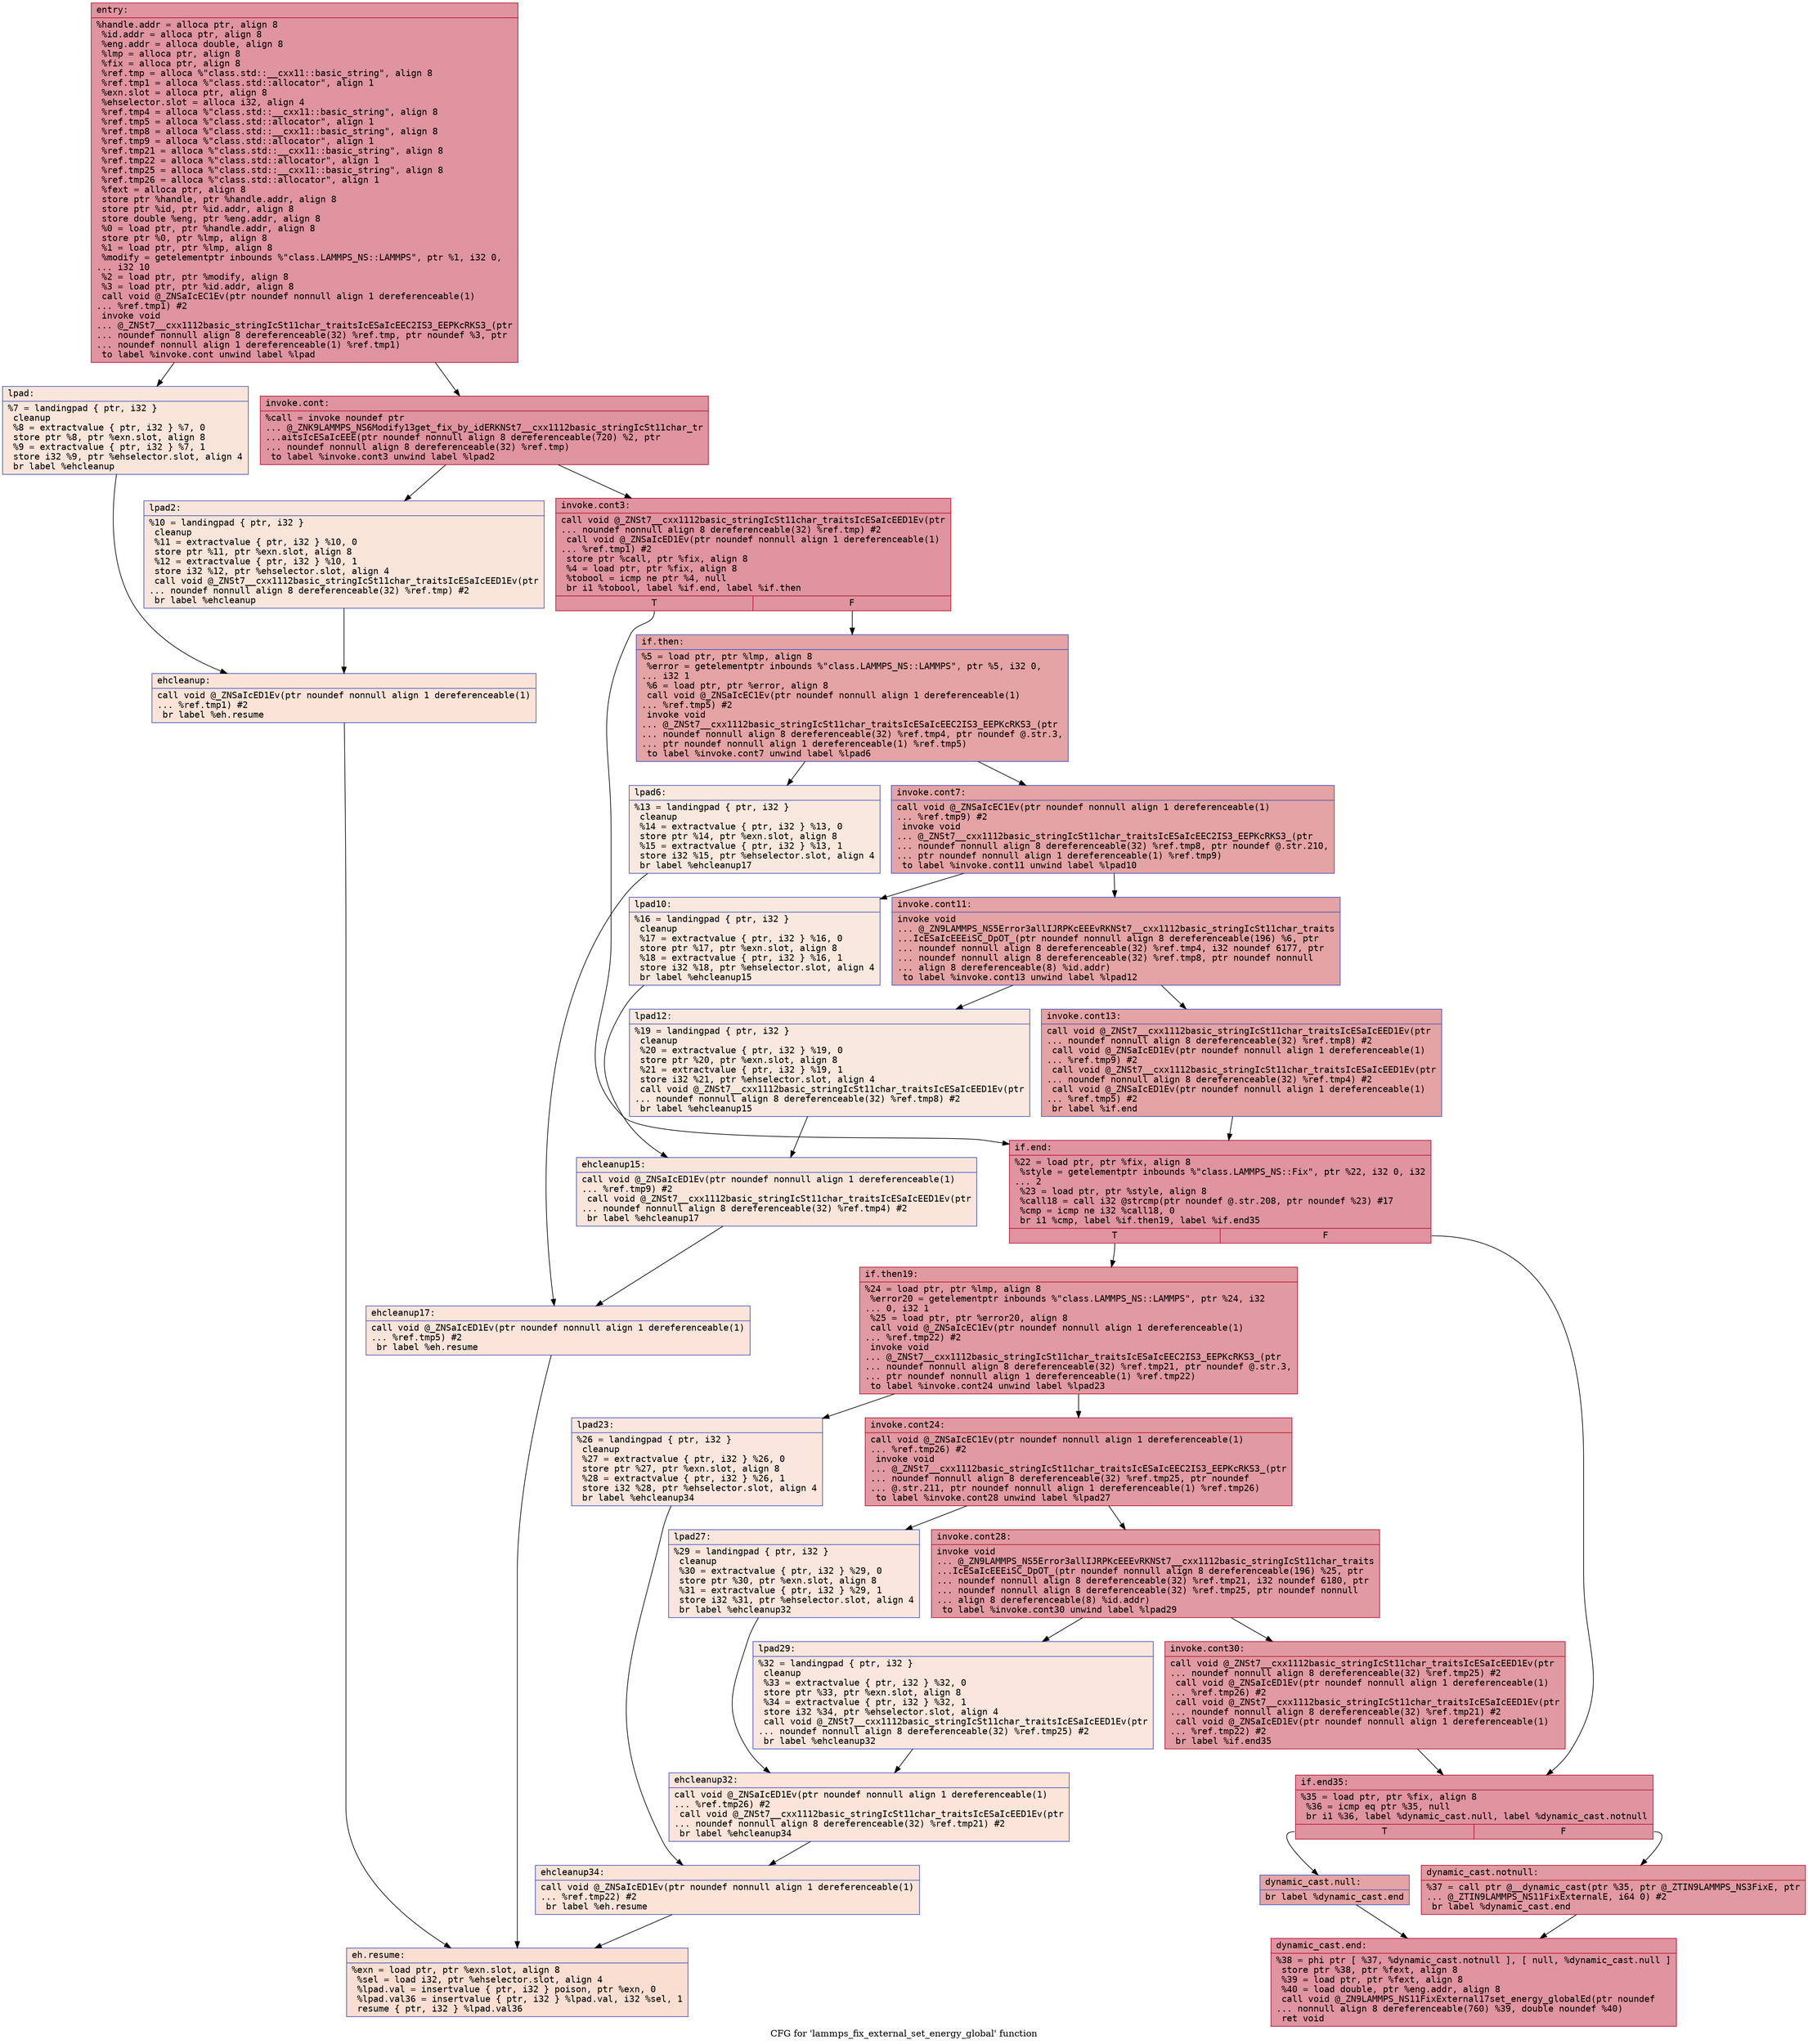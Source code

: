 digraph "CFG for 'lammps_fix_external_set_energy_global' function" {
	label="CFG for 'lammps_fix_external_set_energy_global' function";

	Node0x55bdf81569c0 [shape=record,color="#b70d28ff", style=filled, fillcolor="#b70d2870" fontname="Courier",label="{entry:\l|  %handle.addr = alloca ptr, align 8\l  %id.addr = alloca ptr, align 8\l  %eng.addr = alloca double, align 8\l  %lmp = alloca ptr, align 8\l  %fix = alloca ptr, align 8\l  %ref.tmp = alloca %\"class.std::__cxx11::basic_string\", align 8\l  %ref.tmp1 = alloca %\"class.std::allocator\", align 1\l  %exn.slot = alloca ptr, align 8\l  %ehselector.slot = alloca i32, align 4\l  %ref.tmp4 = alloca %\"class.std::__cxx11::basic_string\", align 8\l  %ref.tmp5 = alloca %\"class.std::allocator\", align 1\l  %ref.tmp8 = alloca %\"class.std::__cxx11::basic_string\", align 8\l  %ref.tmp9 = alloca %\"class.std::allocator\", align 1\l  %ref.tmp21 = alloca %\"class.std::__cxx11::basic_string\", align 8\l  %ref.tmp22 = alloca %\"class.std::allocator\", align 1\l  %ref.tmp25 = alloca %\"class.std::__cxx11::basic_string\", align 8\l  %ref.tmp26 = alloca %\"class.std::allocator\", align 1\l  %fext = alloca ptr, align 8\l  store ptr %handle, ptr %handle.addr, align 8\l  store ptr %id, ptr %id.addr, align 8\l  store double %eng, ptr %eng.addr, align 8\l  %0 = load ptr, ptr %handle.addr, align 8\l  store ptr %0, ptr %lmp, align 8\l  %1 = load ptr, ptr %lmp, align 8\l  %modify = getelementptr inbounds %\"class.LAMMPS_NS::LAMMPS\", ptr %1, i32 0,\l... i32 10\l  %2 = load ptr, ptr %modify, align 8\l  %3 = load ptr, ptr %id.addr, align 8\l  call void @_ZNSaIcEC1Ev(ptr noundef nonnull align 1 dereferenceable(1)\l... %ref.tmp1) #2\l  invoke void\l... @_ZNSt7__cxx1112basic_stringIcSt11char_traitsIcESaIcEEC2IS3_EEPKcRKS3_(ptr\l... noundef nonnull align 8 dereferenceable(32) %ref.tmp, ptr noundef %3, ptr\l... noundef nonnull align 1 dereferenceable(1) %ref.tmp1)\l          to label %invoke.cont unwind label %lpad\l}"];
	Node0x55bdf81569c0 -> Node0x55bdf8157e40[tooltip="entry -> invoke.cont\nProbability 100.00%" ];
	Node0x55bdf81569c0 -> Node0x55bdf8157ec0[tooltip="entry -> lpad\nProbability 0.00%" ];
	Node0x55bdf8157e40 [shape=record,color="#b70d28ff", style=filled, fillcolor="#b70d2870" fontname="Courier",label="{invoke.cont:\l|  %call = invoke noundef ptr\l... @_ZNK9LAMMPS_NS6Modify13get_fix_by_idERKNSt7__cxx1112basic_stringIcSt11char_tr\l...aitsIcESaIcEEE(ptr noundef nonnull align 8 dereferenceable(720) %2, ptr\l... noundef nonnull align 8 dereferenceable(32) %ref.tmp)\l          to label %invoke.cont3 unwind label %lpad2\l}"];
	Node0x55bdf8157e40 -> Node0x55bdf8157df0[tooltip="invoke.cont -> invoke.cont3\nProbability 100.00%" ];
	Node0x55bdf8157e40 -> Node0x55bdf81570d0[tooltip="invoke.cont -> lpad2\nProbability 0.00%" ];
	Node0x55bdf8157df0 [shape=record,color="#b70d28ff", style=filled, fillcolor="#b70d2870" fontname="Courier",label="{invoke.cont3:\l|  call void @_ZNSt7__cxx1112basic_stringIcSt11char_traitsIcESaIcEED1Ev(ptr\l... noundef nonnull align 8 dereferenceable(32) %ref.tmp) #2\l  call void @_ZNSaIcED1Ev(ptr noundef nonnull align 1 dereferenceable(1)\l... %ref.tmp1) #2\l  store ptr %call, ptr %fix, align 8\l  %4 = load ptr, ptr %fix, align 8\l  %tobool = icmp ne ptr %4, null\l  br i1 %tobool, label %if.end, label %if.then\l|{<s0>T|<s1>F}}"];
	Node0x55bdf8157df0:s0 -> Node0x55bdf81588e0[tooltip="invoke.cont3 -> if.end\nProbability 62.50%" ];
	Node0x55bdf8157df0:s1 -> Node0x55bdf8158950[tooltip="invoke.cont3 -> if.then\nProbability 37.50%" ];
	Node0x55bdf8158950 [shape=record,color="#3d50c3ff", style=filled, fillcolor="#c32e3170" fontname="Courier",label="{if.then:\l|  %5 = load ptr, ptr %lmp, align 8\l  %error = getelementptr inbounds %\"class.LAMMPS_NS::LAMMPS\", ptr %5, i32 0,\l... i32 1\l  %6 = load ptr, ptr %error, align 8\l  call void @_ZNSaIcEC1Ev(ptr noundef nonnull align 1 dereferenceable(1)\l... %ref.tmp5) #2\l  invoke void\l... @_ZNSt7__cxx1112basic_stringIcSt11char_traitsIcESaIcEEC2IS3_EEPKcRKS3_(ptr\l... noundef nonnull align 8 dereferenceable(32) %ref.tmp4, ptr noundef @.str.3,\l... ptr noundef nonnull align 1 dereferenceable(1) %ref.tmp5)\l          to label %invoke.cont7 unwind label %lpad6\l}"];
	Node0x55bdf8158950 -> Node0x55bdf8158dd0[tooltip="if.then -> invoke.cont7\nProbability 100.00%" ];
	Node0x55bdf8158950 -> Node0x55bdf8158e50[tooltip="if.then -> lpad6\nProbability 0.00%" ];
	Node0x55bdf8158dd0 [shape=record,color="#3d50c3ff", style=filled, fillcolor="#c32e3170" fontname="Courier",label="{invoke.cont7:\l|  call void @_ZNSaIcEC1Ev(ptr noundef nonnull align 1 dereferenceable(1)\l... %ref.tmp9) #2\l  invoke void\l... @_ZNSt7__cxx1112basic_stringIcSt11char_traitsIcESaIcEEC2IS3_EEPKcRKS3_(ptr\l... noundef nonnull align 8 dereferenceable(32) %ref.tmp8, ptr noundef @.str.210,\l... ptr noundef nonnull align 1 dereferenceable(1) %ref.tmp9)\l          to label %invoke.cont11 unwind label %lpad10\l}"];
	Node0x55bdf8158dd0 -> Node0x55bdf81591d0[tooltip="invoke.cont7 -> invoke.cont11\nProbability 100.00%" ];
	Node0x55bdf8158dd0 -> Node0x55bdf8159220[tooltip="invoke.cont7 -> lpad10\nProbability 0.00%" ];
	Node0x55bdf81591d0 [shape=record,color="#3d50c3ff", style=filled, fillcolor="#c32e3170" fontname="Courier",label="{invoke.cont11:\l|  invoke void\l... @_ZN9LAMMPS_NS5Error3allIJRPKcEEEvRKNSt7__cxx1112basic_stringIcSt11char_traits\l...IcESaIcEEEiSC_DpOT_(ptr noundef nonnull align 8 dereferenceable(196) %6, ptr\l... noundef nonnull align 8 dereferenceable(32) %ref.tmp4, i32 noundef 6177, ptr\l... noundef nonnull align 8 dereferenceable(32) %ref.tmp8, ptr noundef nonnull\l... align 8 dereferenceable(8) %id.addr)\l          to label %invoke.cont13 unwind label %lpad12\l}"];
	Node0x55bdf81591d0 -> Node0x55bdf8159180[tooltip="invoke.cont11 -> invoke.cont13\nProbability 100.00%" ];
	Node0x55bdf81591d0 -> Node0x55bdf81594e0[tooltip="invoke.cont11 -> lpad12\nProbability 0.00%" ];
	Node0x55bdf8159180 [shape=record,color="#3d50c3ff", style=filled, fillcolor="#c32e3170" fontname="Courier",label="{invoke.cont13:\l|  call void @_ZNSt7__cxx1112basic_stringIcSt11char_traitsIcESaIcEED1Ev(ptr\l... noundef nonnull align 8 dereferenceable(32) %ref.tmp8) #2\l  call void @_ZNSaIcED1Ev(ptr noundef nonnull align 1 dereferenceable(1)\l... %ref.tmp9) #2\l  call void @_ZNSt7__cxx1112basic_stringIcSt11char_traitsIcESaIcEED1Ev(ptr\l... noundef nonnull align 8 dereferenceable(32) %ref.tmp4) #2\l  call void @_ZNSaIcED1Ev(ptr noundef nonnull align 1 dereferenceable(1)\l... %ref.tmp5) #2\l  br label %if.end\l}"];
	Node0x55bdf8159180 -> Node0x55bdf81588e0[tooltip="invoke.cont13 -> if.end\nProbability 100.00%" ];
	Node0x55bdf8157ec0 [shape=record,color="#3d50c3ff", style=filled, fillcolor="#f4c5ad70" fontname="Courier",label="{lpad:\l|  %7 = landingpad \{ ptr, i32 \}\l          cleanup\l  %8 = extractvalue \{ ptr, i32 \} %7, 0\l  store ptr %8, ptr %exn.slot, align 8\l  %9 = extractvalue \{ ptr, i32 \} %7, 1\l  store i32 %9, ptr %ehselector.slot, align 4\l  br label %ehcleanup\l}"];
	Node0x55bdf8157ec0 -> Node0x55bdf8159e10[tooltip="lpad -> ehcleanup\nProbability 100.00%" ];
	Node0x55bdf81570d0 [shape=record,color="#3d50c3ff", style=filled, fillcolor="#f4c5ad70" fontname="Courier",label="{lpad2:\l|  %10 = landingpad \{ ptr, i32 \}\l          cleanup\l  %11 = extractvalue \{ ptr, i32 \} %10, 0\l  store ptr %11, ptr %exn.slot, align 8\l  %12 = extractvalue \{ ptr, i32 \} %10, 1\l  store i32 %12, ptr %ehselector.slot, align 4\l  call void @_ZNSt7__cxx1112basic_stringIcSt11char_traitsIcESaIcEED1Ev(ptr\l... noundef nonnull align 8 dereferenceable(32) %ref.tmp) #2\l  br label %ehcleanup\l}"];
	Node0x55bdf81570d0 -> Node0x55bdf8159e10[tooltip="lpad2 -> ehcleanup\nProbability 100.00%" ];
	Node0x55bdf8159e10 [shape=record,color="#3d50c3ff", style=filled, fillcolor="#f6bfa670" fontname="Courier",label="{ehcleanup:\l|  call void @_ZNSaIcED1Ev(ptr noundef nonnull align 1 dereferenceable(1)\l... %ref.tmp1) #2\l  br label %eh.resume\l}"];
	Node0x55bdf8159e10 -> Node0x55bdf815a3c0[tooltip="ehcleanup -> eh.resume\nProbability 100.00%" ];
	Node0x55bdf8158e50 [shape=record,color="#3d50c3ff", style=filled, fillcolor="#f2cab570" fontname="Courier",label="{lpad6:\l|  %13 = landingpad \{ ptr, i32 \}\l          cleanup\l  %14 = extractvalue \{ ptr, i32 \} %13, 0\l  store ptr %14, ptr %exn.slot, align 8\l  %15 = extractvalue \{ ptr, i32 \} %13, 1\l  store i32 %15, ptr %ehselector.slot, align 4\l  br label %ehcleanup17\l}"];
	Node0x55bdf8158e50 -> Node0x55bdf815a710[tooltip="lpad6 -> ehcleanup17\nProbability 100.00%" ];
	Node0x55bdf8159220 [shape=record,color="#3d50c3ff", style=filled, fillcolor="#f2cab570" fontname="Courier",label="{lpad10:\l|  %16 = landingpad \{ ptr, i32 \}\l          cleanup\l  %17 = extractvalue \{ ptr, i32 \} %16, 0\l  store ptr %17, ptr %exn.slot, align 8\l  %18 = extractvalue \{ ptr, i32 \} %16, 1\l  store i32 %18, ptr %ehselector.slot, align 4\l  br label %ehcleanup15\l}"];
	Node0x55bdf8159220 -> Node0x55bdf815aae0[tooltip="lpad10 -> ehcleanup15\nProbability 100.00%" ];
	Node0x55bdf81594e0 [shape=record,color="#3d50c3ff", style=filled, fillcolor="#f2cab570" fontname="Courier",label="{lpad12:\l|  %19 = landingpad \{ ptr, i32 \}\l          cleanup\l  %20 = extractvalue \{ ptr, i32 \} %19, 0\l  store ptr %20, ptr %exn.slot, align 8\l  %21 = extractvalue \{ ptr, i32 \} %19, 1\l  store i32 %21, ptr %ehselector.slot, align 4\l  call void @_ZNSt7__cxx1112basic_stringIcSt11char_traitsIcESaIcEED1Ev(ptr\l... noundef nonnull align 8 dereferenceable(32) %ref.tmp8) #2\l  br label %ehcleanup15\l}"];
	Node0x55bdf81594e0 -> Node0x55bdf815aae0[tooltip="lpad12 -> ehcleanup15\nProbability 100.00%" ];
	Node0x55bdf815aae0 [shape=record,color="#3d50c3ff", style=filled, fillcolor="#f4c5ad70" fontname="Courier",label="{ehcleanup15:\l|  call void @_ZNSaIcED1Ev(ptr noundef nonnull align 1 dereferenceable(1)\l... %ref.tmp9) #2\l  call void @_ZNSt7__cxx1112basic_stringIcSt11char_traitsIcESaIcEED1Ev(ptr\l... noundef nonnull align 8 dereferenceable(32) %ref.tmp4) #2\l  br label %ehcleanup17\l}"];
	Node0x55bdf815aae0 -> Node0x55bdf815a710[tooltip="ehcleanup15 -> ehcleanup17\nProbability 100.00%" ];
	Node0x55bdf815a710 [shape=record,color="#3d50c3ff", style=filled, fillcolor="#f5c1a970" fontname="Courier",label="{ehcleanup17:\l|  call void @_ZNSaIcED1Ev(ptr noundef nonnull align 1 dereferenceable(1)\l... %ref.tmp5) #2\l  br label %eh.resume\l}"];
	Node0x55bdf815a710 -> Node0x55bdf815a3c0[tooltip="ehcleanup17 -> eh.resume\nProbability 100.00%" ];
	Node0x55bdf81588e0 [shape=record,color="#b70d28ff", style=filled, fillcolor="#b70d2870" fontname="Courier",label="{if.end:\l|  %22 = load ptr, ptr %fix, align 8\l  %style = getelementptr inbounds %\"class.LAMMPS_NS::Fix\", ptr %22, i32 0, i32\l... 2\l  %23 = load ptr, ptr %style, align 8\l  %call18 = call i32 @strcmp(ptr noundef @.str.208, ptr noundef %23) #17\l  %cmp = icmp ne i32 %call18, 0\l  br i1 %cmp, label %if.then19, label %if.end35\l|{<s0>T|<s1>F}}"];
	Node0x55bdf81588e0:s0 -> Node0x55bdf815b820[tooltip="if.end -> if.then19\nProbability 62.50%" ];
	Node0x55bdf81588e0:s1 -> Node0x55bdf815b870[tooltip="if.end -> if.end35\nProbability 37.50%" ];
	Node0x55bdf815b820 [shape=record,color="#b70d28ff", style=filled, fillcolor="#bb1b2c70" fontname="Courier",label="{if.then19:\l|  %24 = load ptr, ptr %lmp, align 8\l  %error20 = getelementptr inbounds %\"class.LAMMPS_NS::LAMMPS\", ptr %24, i32\l... 0, i32 1\l  %25 = load ptr, ptr %error20, align 8\l  call void @_ZNSaIcEC1Ev(ptr noundef nonnull align 1 dereferenceable(1)\l... %ref.tmp22) #2\l  invoke void\l... @_ZNSt7__cxx1112basic_stringIcSt11char_traitsIcESaIcEEC2IS3_EEPKcRKS3_(ptr\l... noundef nonnull align 8 dereferenceable(32) %ref.tmp21, ptr noundef @.str.3,\l... ptr noundef nonnull align 1 dereferenceable(1) %ref.tmp22)\l          to label %invoke.cont24 unwind label %lpad23\l}"];
	Node0x55bdf815b820 -> Node0x55bdf815bd00[tooltip="if.then19 -> invoke.cont24\nProbability 100.00%" ];
	Node0x55bdf815b820 -> Node0x55bdf8157f10[tooltip="if.then19 -> lpad23\nProbability 0.00%" ];
	Node0x55bdf815bd00 [shape=record,color="#b70d28ff", style=filled, fillcolor="#bb1b2c70" fontname="Courier",label="{invoke.cont24:\l|  call void @_ZNSaIcEC1Ev(ptr noundef nonnull align 1 dereferenceable(1)\l... %ref.tmp26) #2\l  invoke void\l... @_ZNSt7__cxx1112basic_stringIcSt11char_traitsIcESaIcEEC2IS3_EEPKcRKS3_(ptr\l... noundef nonnull align 8 dereferenceable(32) %ref.tmp25, ptr noundef\l... @.str.211, ptr noundef nonnull align 1 dereferenceable(1) %ref.tmp26)\l          to label %invoke.cont28 unwind label %lpad27\l}"];
	Node0x55bdf815bd00 -> Node0x55bdf815c3a0[tooltip="invoke.cont24 -> invoke.cont28\nProbability 100.00%" ];
	Node0x55bdf815bd00 -> Node0x55bdf815c3f0[tooltip="invoke.cont24 -> lpad27\nProbability 0.00%" ];
	Node0x55bdf815c3a0 [shape=record,color="#b70d28ff", style=filled, fillcolor="#bb1b2c70" fontname="Courier",label="{invoke.cont28:\l|  invoke void\l... @_ZN9LAMMPS_NS5Error3allIJRPKcEEEvRKNSt7__cxx1112basic_stringIcSt11char_traits\l...IcESaIcEEEiSC_DpOT_(ptr noundef nonnull align 8 dereferenceable(196) %25, ptr\l... noundef nonnull align 8 dereferenceable(32) %ref.tmp21, i32 noundef 6180, ptr\l... noundef nonnull align 8 dereferenceable(32) %ref.tmp25, ptr noundef nonnull\l... align 8 dereferenceable(8) %id.addr)\l          to label %invoke.cont30 unwind label %lpad29\l}"];
	Node0x55bdf815c3a0 -> Node0x55bdf81581e0[tooltip="invoke.cont28 -> invoke.cont30\nProbability 100.00%" ];
	Node0x55bdf815c3a0 -> Node0x55bdf815c720[tooltip="invoke.cont28 -> lpad29\nProbability 0.00%" ];
	Node0x55bdf81581e0 [shape=record,color="#b70d28ff", style=filled, fillcolor="#bb1b2c70" fontname="Courier",label="{invoke.cont30:\l|  call void @_ZNSt7__cxx1112basic_stringIcSt11char_traitsIcESaIcEED1Ev(ptr\l... noundef nonnull align 8 dereferenceable(32) %ref.tmp25) #2\l  call void @_ZNSaIcED1Ev(ptr noundef nonnull align 1 dereferenceable(1)\l... %ref.tmp26) #2\l  call void @_ZNSt7__cxx1112basic_stringIcSt11char_traitsIcESaIcEED1Ev(ptr\l... noundef nonnull align 8 dereferenceable(32) %ref.tmp21) #2\l  call void @_ZNSaIcED1Ev(ptr noundef nonnull align 1 dereferenceable(1)\l... %ref.tmp22) #2\l  br label %if.end35\l}"];
	Node0x55bdf81581e0 -> Node0x55bdf815b870[tooltip="invoke.cont30 -> if.end35\nProbability 100.00%" ];
	Node0x55bdf8157f10 [shape=record,color="#3d50c3ff", style=filled, fillcolor="#f3c7b170" fontname="Courier",label="{lpad23:\l|  %26 = landingpad \{ ptr, i32 \}\l          cleanup\l  %27 = extractvalue \{ ptr, i32 \} %26, 0\l  store ptr %27, ptr %exn.slot, align 8\l  %28 = extractvalue \{ ptr, i32 \} %26, 1\l  store i32 %28, ptr %ehselector.slot, align 4\l  br label %ehcleanup34\l}"];
	Node0x55bdf8157f10 -> Node0x55bdf815d0c0[tooltip="lpad23 -> ehcleanup34\nProbability 100.00%" ];
	Node0x55bdf815c3f0 [shape=record,color="#3d50c3ff", style=filled, fillcolor="#f3c7b170" fontname="Courier",label="{lpad27:\l|  %29 = landingpad \{ ptr, i32 \}\l          cleanup\l  %30 = extractvalue \{ ptr, i32 \} %29, 0\l  store ptr %30, ptr %exn.slot, align 8\l  %31 = extractvalue \{ ptr, i32 \} %29, 1\l  store i32 %31, ptr %ehselector.slot, align 4\l  br label %ehcleanup32\l}"];
	Node0x55bdf815c3f0 -> Node0x55bdf815d3c0[tooltip="lpad27 -> ehcleanup32\nProbability 100.00%" ];
	Node0x55bdf815c720 [shape=record,color="#3d50c3ff", style=filled, fillcolor="#f3c7b170" fontname="Courier",label="{lpad29:\l|  %32 = landingpad \{ ptr, i32 \}\l          cleanup\l  %33 = extractvalue \{ ptr, i32 \} %32, 0\l  store ptr %33, ptr %exn.slot, align 8\l  %34 = extractvalue \{ ptr, i32 \} %32, 1\l  store i32 %34, ptr %ehselector.slot, align 4\l  call void @_ZNSt7__cxx1112basic_stringIcSt11char_traitsIcESaIcEED1Ev(ptr\l... noundef nonnull align 8 dereferenceable(32) %ref.tmp25) #2\l  br label %ehcleanup32\l}"];
	Node0x55bdf815c720 -> Node0x55bdf815d3c0[tooltip="lpad29 -> ehcleanup32\nProbability 100.00%" ];
	Node0x55bdf815d3c0 [shape=record,color="#3d50c3ff", style=filled, fillcolor="#f5c1a970" fontname="Courier",label="{ehcleanup32:\l|  call void @_ZNSaIcED1Ev(ptr noundef nonnull align 1 dereferenceable(1)\l... %ref.tmp26) #2\l  call void @_ZNSt7__cxx1112basic_stringIcSt11char_traitsIcESaIcEED1Ev(ptr\l... noundef nonnull align 8 dereferenceable(32) %ref.tmp21) #2\l  br label %ehcleanup34\l}"];
	Node0x55bdf815d3c0 -> Node0x55bdf815d0c0[tooltip="ehcleanup32 -> ehcleanup34\nProbability 100.00%" ];
	Node0x55bdf815d0c0 [shape=record,color="#3d50c3ff", style=filled, fillcolor="#f6bfa670" fontname="Courier",label="{ehcleanup34:\l|  call void @_ZNSaIcED1Ev(ptr noundef nonnull align 1 dereferenceable(1)\l... %ref.tmp22) #2\l  br label %eh.resume\l}"];
	Node0x55bdf815d0c0 -> Node0x55bdf815a3c0[tooltip="ehcleanup34 -> eh.resume\nProbability 100.00%" ];
	Node0x55bdf815b870 [shape=record,color="#b70d28ff", style=filled, fillcolor="#b70d2870" fontname="Courier",label="{if.end35:\l|  %35 = load ptr, ptr %fix, align 8\l  %36 = icmp eq ptr %35, null\l  br i1 %36, label %dynamic_cast.null, label %dynamic_cast.notnull\l|{<s0>T|<s1>F}}"];
	Node0x55bdf815b870:s0 -> Node0x55bdf815de50[tooltip="if.end35 -> dynamic_cast.null\nProbability 37.50%" ];
	Node0x55bdf815b870:s1 -> Node0x55bdf815ded0[tooltip="if.end35 -> dynamic_cast.notnull\nProbability 62.50%" ];
	Node0x55bdf815ded0 [shape=record,color="#b70d28ff", style=filled, fillcolor="#bb1b2c70" fontname="Courier",label="{dynamic_cast.notnull:\l|  %37 = call ptr @__dynamic_cast(ptr %35, ptr @_ZTIN9LAMMPS_NS3FixE, ptr\l... @_ZTIN9LAMMPS_NS11FixExternalE, i64 0) #2\l  br label %dynamic_cast.end\l}"];
	Node0x55bdf815ded0 -> Node0x55bdf815e210[tooltip="dynamic_cast.notnull -> dynamic_cast.end\nProbability 100.00%" ];
	Node0x55bdf815de50 [shape=record,color="#3d50c3ff", style=filled, fillcolor="#c32e3170" fontname="Courier",label="{dynamic_cast.null:\l|  br label %dynamic_cast.end\l}"];
	Node0x55bdf815de50 -> Node0x55bdf815e210[tooltip="dynamic_cast.null -> dynamic_cast.end\nProbability 100.00%" ];
	Node0x55bdf815e210 [shape=record,color="#b70d28ff", style=filled, fillcolor="#b70d2870" fontname="Courier",label="{dynamic_cast.end:\l|  %38 = phi ptr [ %37, %dynamic_cast.notnull ], [ null, %dynamic_cast.null ]\l  store ptr %38, ptr %fext, align 8\l  %39 = load ptr, ptr %fext, align 8\l  %40 = load double, ptr %eng.addr, align 8\l  call void @_ZN9LAMMPS_NS11FixExternal17set_energy_globalEd(ptr noundef\l... nonnull align 8 dereferenceable(760) %39, double noundef %40)\l  ret void\l}"];
	Node0x55bdf815a3c0 [shape=record,color="#3d50c3ff", style=filled, fillcolor="#f7b59970" fontname="Courier",label="{eh.resume:\l|  %exn = load ptr, ptr %exn.slot, align 8\l  %sel = load i32, ptr %ehselector.slot, align 4\l  %lpad.val = insertvalue \{ ptr, i32 \} poison, ptr %exn, 0\l  %lpad.val36 = insertvalue \{ ptr, i32 \} %lpad.val, i32 %sel, 1\l  resume \{ ptr, i32 \} %lpad.val36\l}"];
}
